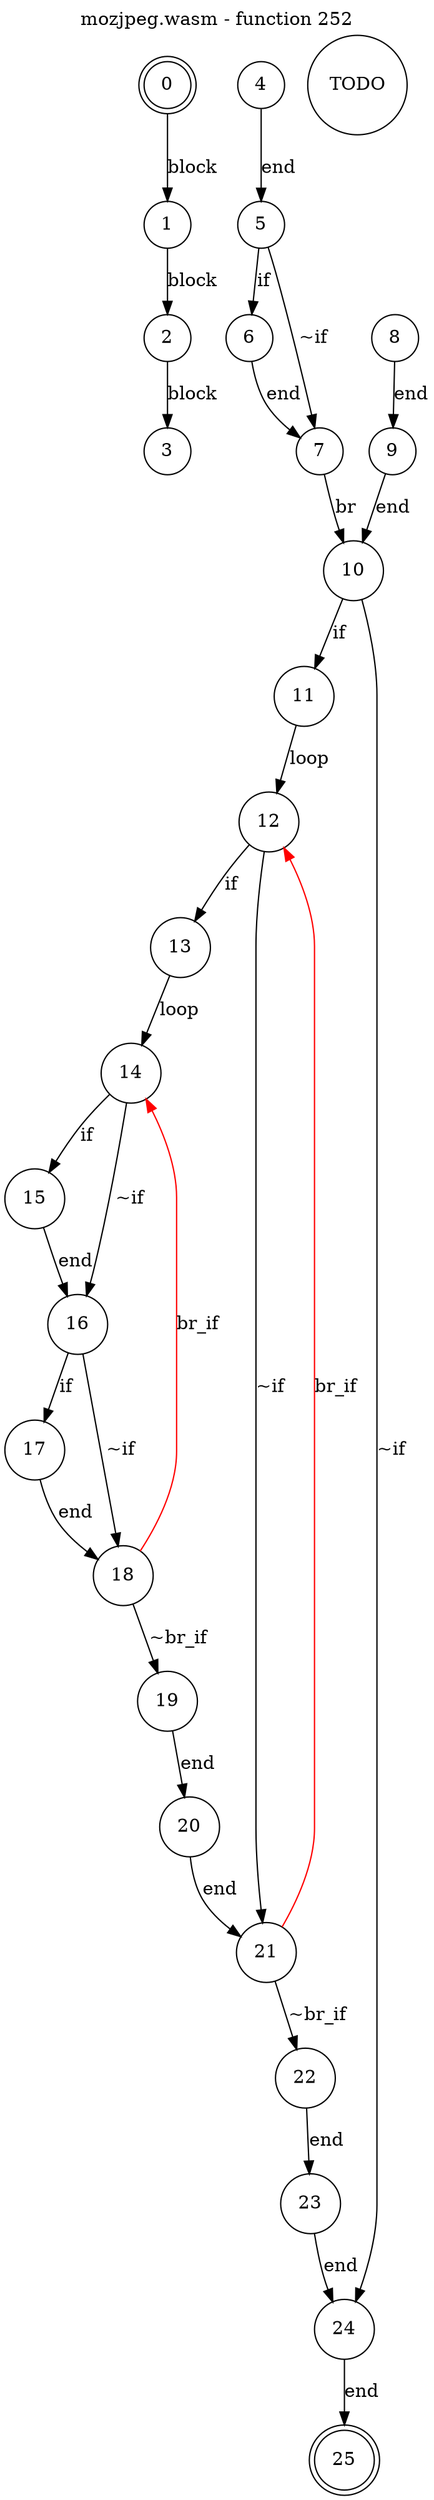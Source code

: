 digraph finite_state_machine {
    label = "mozjpeg.wasm - function 252"
    labelloc =  t
    labelfontsize = 16
    labelfontcolor = black
    labelfontname = "Helvetica"
    node [shape = doublecircle]; 0 25;
    node [shape = circle];
    0 -> 1[label = "block"];
    1 -> 2[label = "block"];
    2 -> 3[label = "block"];
TODO
    4 -> 5[label = "end"];
    5 -> 6[label = "if"];
    5 -> 7[label = "~if"];
    6 -> 7[label = "end"];
    7 -> 10[label = "br"];
    8 -> 9[label = "end"];
    9 -> 10[label = "end"];
    10 -> 11[label = "if"];
    10 -> 24[label = "~if"];
    11 -> 12[label = "loop"];
    12 -> 13[label = "if"];
    12 -> 21[label = "~if"];
    13 -> 14[label = "loop"];
    14 -> 15[label = "if"];
    14 -> 16[label = "~if"];
    15 -> 16[label = "end"];
    16 -> 17[label = "if"];
    16 -> 18[label = "~if"];
    17 -> 18[label = "end"];
    18 -> 19[label = "~br_if"];
    18 -> 14[color="red" label = "br_if"];
    19 -> 20[label = "end"];
    20 -> 21[label = "end"];
    21 -> 22[label = "~br_if"];
    21 -> 12[color="red" label = "br_if"];
    22 -> 23[label = "end"];
    23 -> 24[label = "end"];
    24 -> 25[label = "end"];
}
